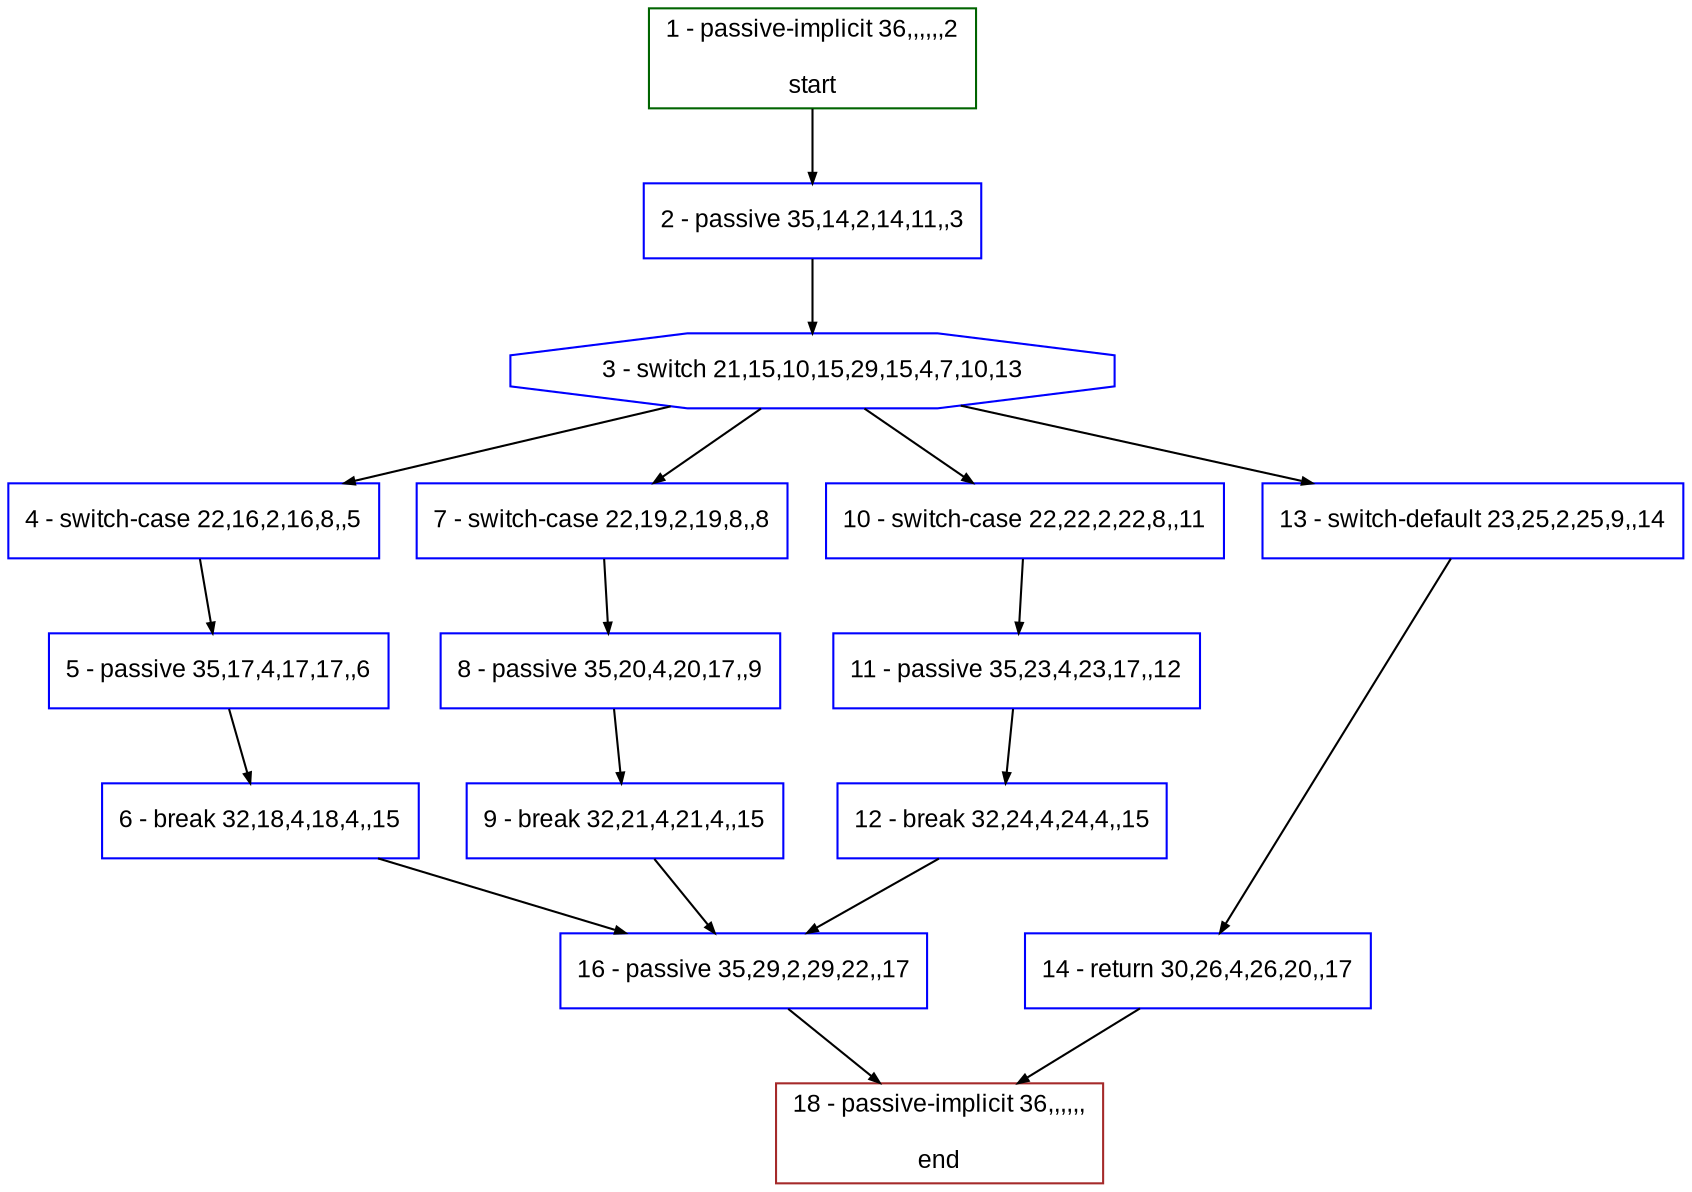 digraph "" {
  graph [bgcolor="white", fillcolor="#FFFFCC", pack="true", packmode="clust", fontname="Arial", label="", fontsize="12", compound="true", style="rounded,filled"];
  node [node_initialized="no", fillcolor="white", fontname="Arial", label="", color="grey", fontsize="12", fixedsize="false", compound="true", shape="rectangle", style="filled"];
  edge [arrowtail="none", lhead="", fontcolor="black", fontname="Arial", label="", color="black", fontsize="12", arrowhead="normal", arrowsize="0.5", compound="true", ltail="", dir="forward"];
  __N1 [fillcolor="#ffffff", label="2 - passive 35,14,2,14,11,,3", color="#0000ff", shape="box", style="filled"];
  __N2 [fillcolor="#ffffff", label="1 - passive-implicit 36,,,,,,2\n\nstart", color="#006400", shape="box", style="filled"];
  __N3 [fillcolor="#ffffff", label="3 - switch 21,15,10,15,29,15,4,7,10,13", color="#0000ff", shape="octagon", style="filled"];
  __N4 [fillcolor="#ffffff", label="4 - switch-case 22,16,2,16,8,,5", color="#0000ff", shape="box", style="filled"];
  __N5 [fillcolor="#ffffff", label="7 - switch-case 22,19,2,19,8,,8", color="#0000ff", shape="box", style="filled"];
  __N6 [fillcolor="#ffffff", label="10 - switch-case 22,22,2,22,8,,11", color="#0000ff", shape="box", style="filled"];
  __N7 [fillcolor="#ffffff", label="13 - switch-default 23,25,2,25,9,,14", color="#0000ff", shape="box", style="filled"];
  __N8 [fillcolor="#ffffff", label="5 - passive 35,17,4,17,17,,6", color="#0000ff", shape="box", style="filled"];
  __N9 [fillcolor="#ffffff", label="6 - break 32,18,4,18,4,,15", color="#0000ff", shape="box", style="filled"];
  __N10 [fillcolor="#ffffff", label="16 - passive 35,29,2,29,22,,17", color="#0000ff", shape="box", style="filled"];
  __N11 [fillcolor="#ffffff", label="8 - passive 35,20,4,20,17,,9", color="#0000ff", shape="box", style="filled"];
  __N12 [fillcolor="#ffffff", label="9 - break 32,21,4,21,4,,15", color="#0000ff", shape="box", style="filled"];
  __N13 [fillcolor="#ffffff", label="11 - passive 35,23,4,23,17,,12", color="#0000ff", shape="box", style="filled"];
  __N14 [fillcolor="#ffffff", label="12 - break 32,24,4,24,4,,15", color="#0000ff", shape="box", style="filled"];
  __N15 [fillcolor="#ffffff", label="14 - return 30,26,4,26,20,,17", color="#0000ff", shape="box", style="filled"];
  __N16 [fillcolor="#ffffff", label="18 - passive-implicit 36,,,,,,\n\nend", color="#a52a2a", shape="box", style="filled"];
  __N2 -> __N1 [arrowtail="none", color="#000000", label="", arrowhead="normal", dir="forward"];
  __N1 -> __N3 [arrowtail="none", color="#000000", label="", arrowhead="normal", dir="forward"];
  __N3 -> __N4 [arrowtail="none", color="#000000", label="", arrowhead="normal", dir="forward"];
  __N3 -> __N5 [arrowtail="none", color="#000000", label="", arrowhead="normal", dir="forward"];
  __N3 -> __N6 [arrowtail="none", color="#000000", label="", arrowhead="normal", dir="forward"];
  __N3 -> __N7 [arrowtail="none", color="#000000", label="", arrowhead="normal", dir="forward"];
  __N4 -> __N8 [arrowtail="none", color="#000000", label="", arrowhead="normal", dir="forward"];
  __N8 -> __N9 [arrowtail="none", color="#000000", label="", arrowhead="normal", dir="forward"];
  __N9 -> __N10 [arrowtail="none", color="#000000", label="", arrowhead="normal", dir="forward"];
  __N5 -> __N11 [arrowtail="none", color="#000000", label="", arrowhead="normal", dir="forward"];
  __N11 -> __N12 [arrowtail="none", color="#000000", label="", arrowhead="normal", dir="forward"];
  __N12 -> __N10 [arrowtail="none", color="#000000", label="", arrowhead="normal", dir="forward"];
  __N6 -> __N13 [arrowtail="none", color="#000000", label="", arrowhead="normal", dir="forward"];
  __N13 -> __N14 [arrowtail="none", color="#000000", label="", arrowhead="normal", dir="forward"];
  __N14 -> __N10 [arrowtail="none", color="#000000", label="", arrowhead="normal", dir="forward"];
  __N7 -> __N15 [arrowtail="none", color="#000000", label="", arrowhead="normal", dir="forward"];
  __N15 -> __N16 [arrowtail="none", color="#000000", label="", arrowhead="normal", dir="forward"];
  __N10 -> __N16 [arrowtail="none", color="#000000", label="", arrowhead="normal", dir="forward"];
}

